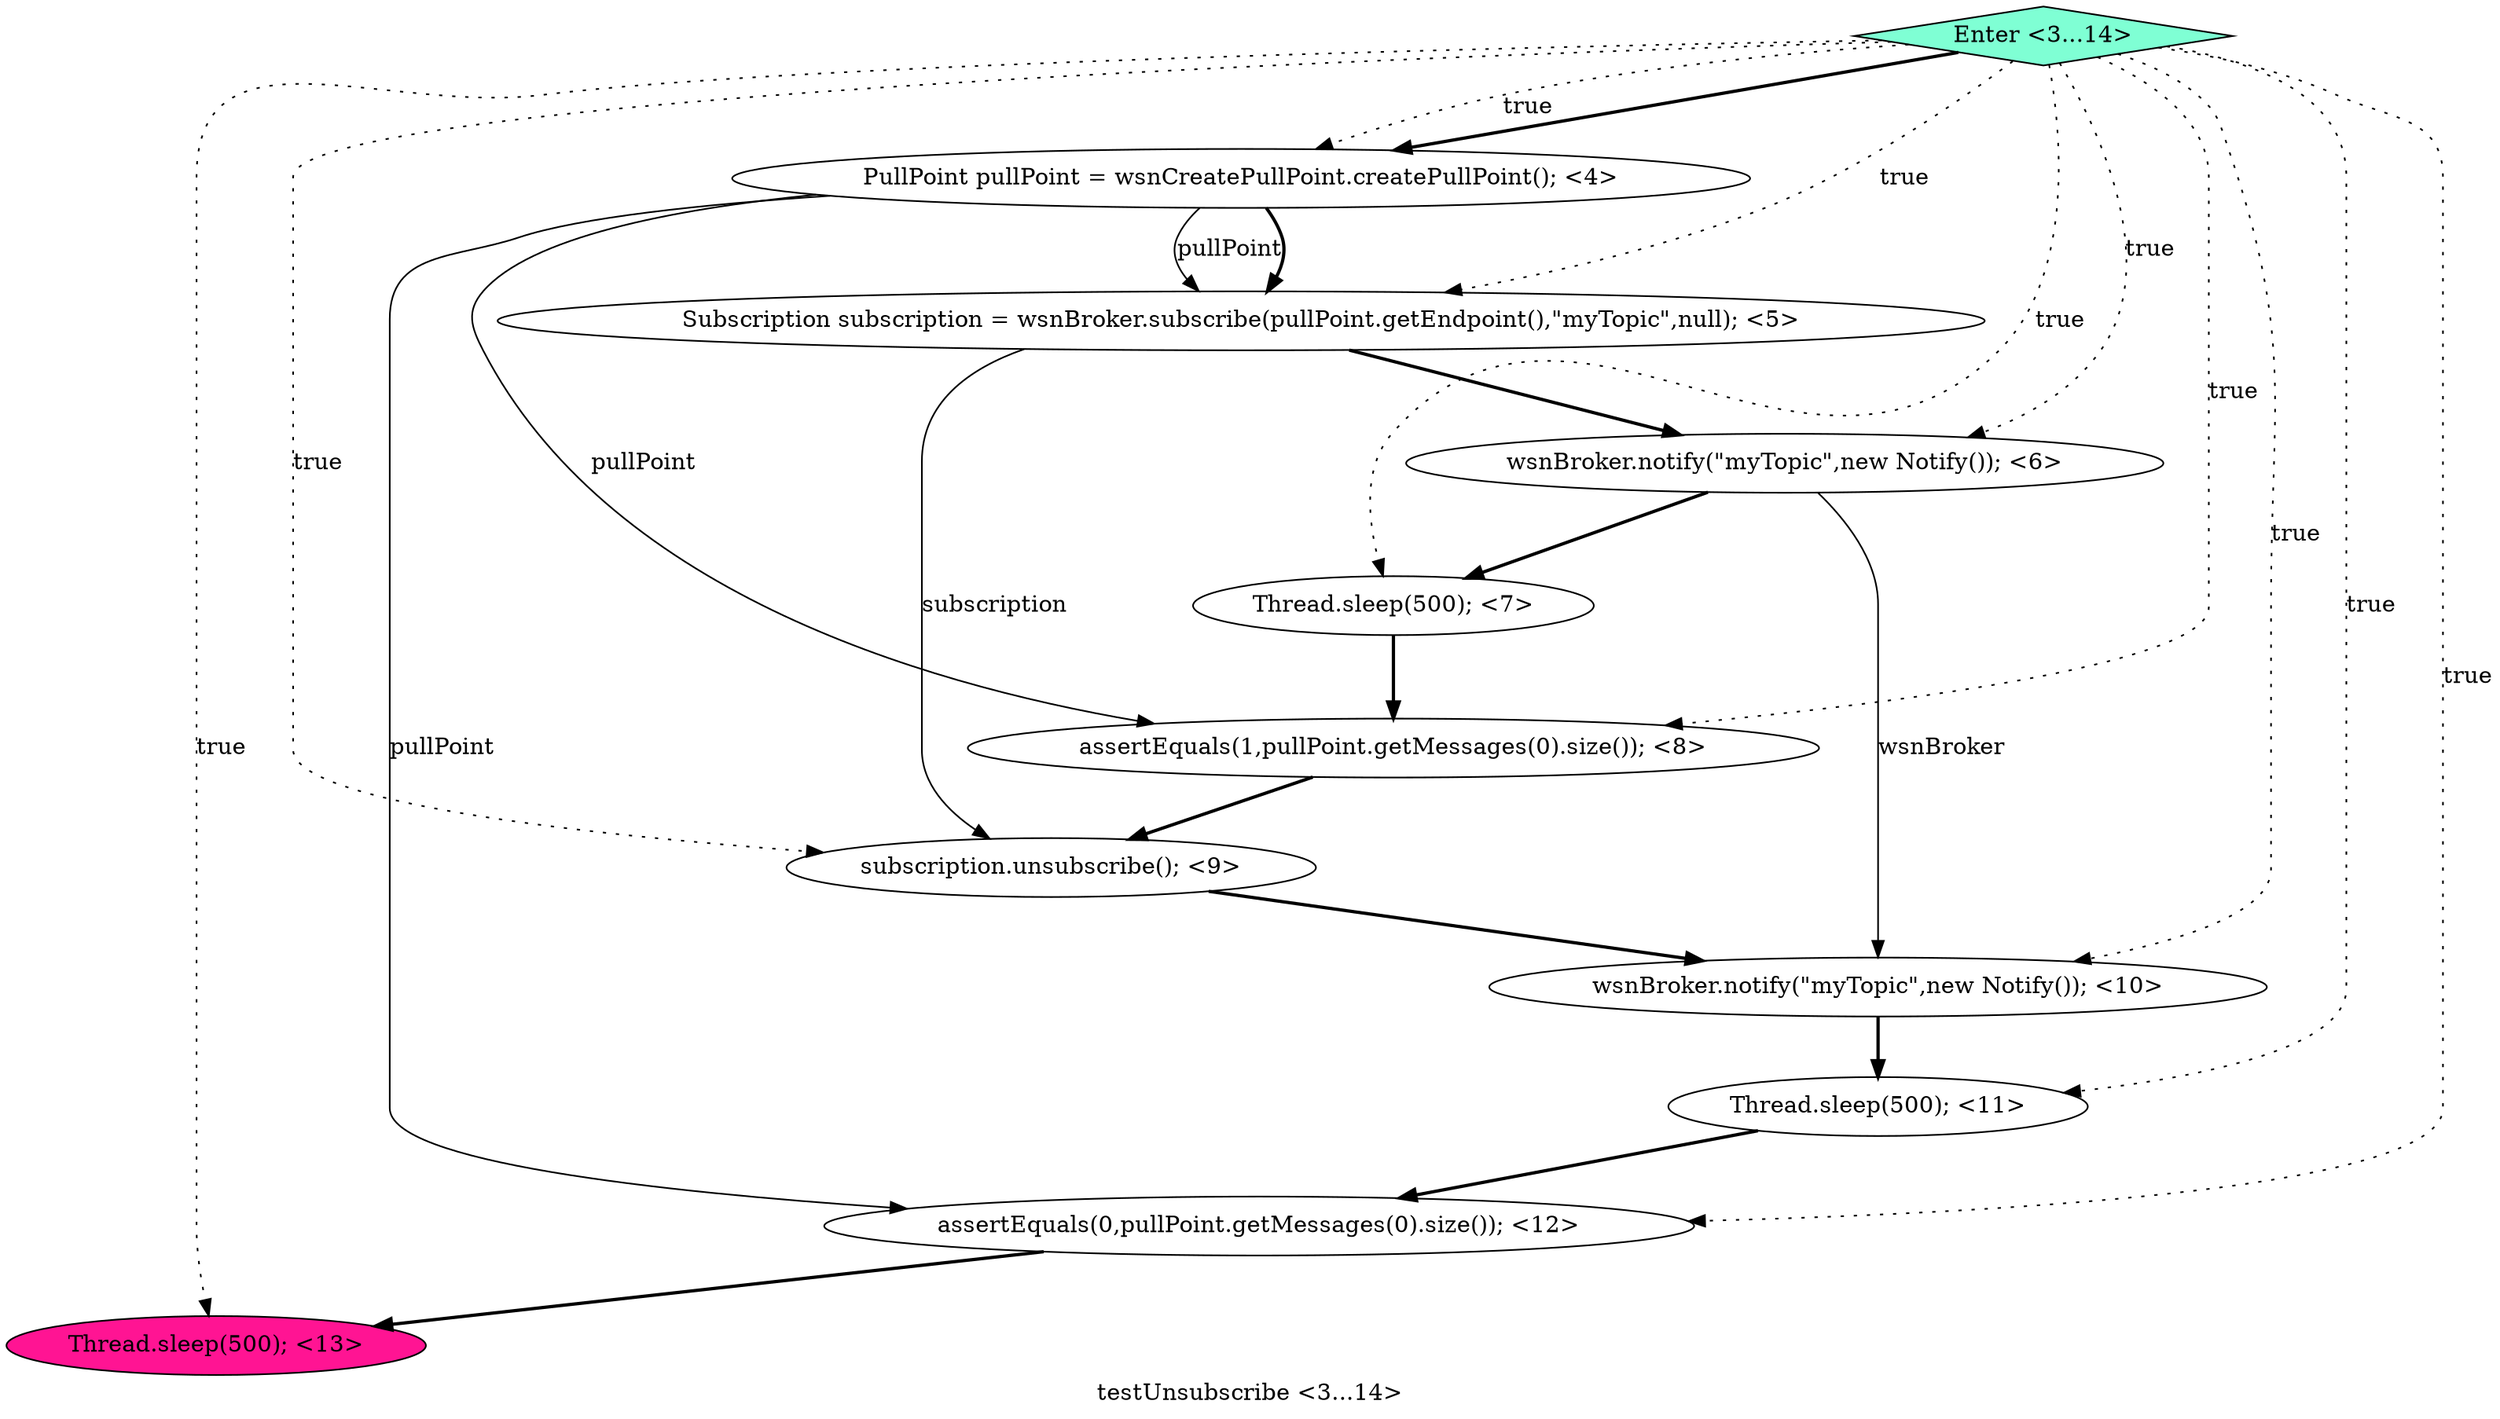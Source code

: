 digraph PDG {
label = "testUnsubscribe <3...14>";
0.7 [style = filled, label = "Thread.sleep(500); <11>", fillcolor = white, shape = ellipse];
0.10 [style = filled, label = "Enter <3...14>", fillcolor = aquamarine, shape = diamond];
0.2 [style = filled, label = "wsnBroker.notify(\"myTopic\",new Notify()); <6>", fillcolor = white, shape = ellipse];
0.3 [style = filled, label = "Thread.sleep(500); <7>", fillcolor = white, shape = ellipse];
0.4 [style = filled, label = "assertEquals(1,pullPoint.getMessages(0).size()); <8>", fillcolor = white, shape = ellipse];
0.1 [style = filled, label = "Subscription subscription = wsnBroker.subscribe(pullPoint.getEndpoint(),\"myTopic\",null); <5>", fillcolor = white, shape = ellipse];
0.8 [style = filled, label = "assertEquals(0,pullPoint.getMessages(0).size()); <12>", fillcolor = white, shape = ellipse];
0.5 [style = filled, label = "subscription.unsubscribe(); <9>", fillcolor = white, shape = ellipse];
0.9 [style = filled, label = "Thread.sleep(500); <13>", fillcolor = deeppink, shape = ellipse];
0.0 [style = filled, label = "PullPoint pullPoint = wsnCreatePullPoint.createPullPoint(); <4>", fillcolor = white, shape = ellipse];
0.6 [style = filled, label = "wsnBroker.notify(\"myTopic\",new Notify()); <10>", fillcolor = white, shape = ellipse];
0.0 -> 0.1 [style = solid, label="pullPoint"];
0.0 -> 0.1 [style = bold, label=""];
0.0 -> 0.4 [style = solid, label="pullPoint"];
0.0 -> 0.8 [style = solid, label="pullPoint"];
0.1 -> 0.2 [style = bold, label=""];
0.1 -> 0.5 [style = solid, label="subscription"];
0.2 -> 0.3 [style = bold, label=""];
0.2 -> 0.6 [style = solid, label="wsnBroker"];
0.3 -> 0.4 [style = bold, label=""];
0.4 -> 0.5 [style = bold, label=""];
0.5 -> 0.6 [style = bold, label=""];
0.6 -> 0.7 [style = bold, label=""];
0.7 -> 0.8 [style = bold, label=""];
0.8 -> 0.9 [style = bold, label=""];
0.10 -> 0.0 [style = dotted, label="true"];
0.10 -> 0.0 [style = bold, label=""];
0.10 -> 0.1 [style = dotted, label="true"];
0.10 -> 0.2 [style = dotted, label="true"];
0.10 -> 0.3 [style = dotted, label="true"];
0.10 -> 0.4 [style = dotted, label="true"];
0.10 -> 0.5 [style = dotted, label="true"];
0.10 -> 0.6 [style = dotted, label="true"];
0.10 -> 0.7 [style = dotted, label="true"];
0.10 -> 0.8 [style = dotted, label="true"];
0.10 -> 0.9 [style = dotted, label="true"];
}
